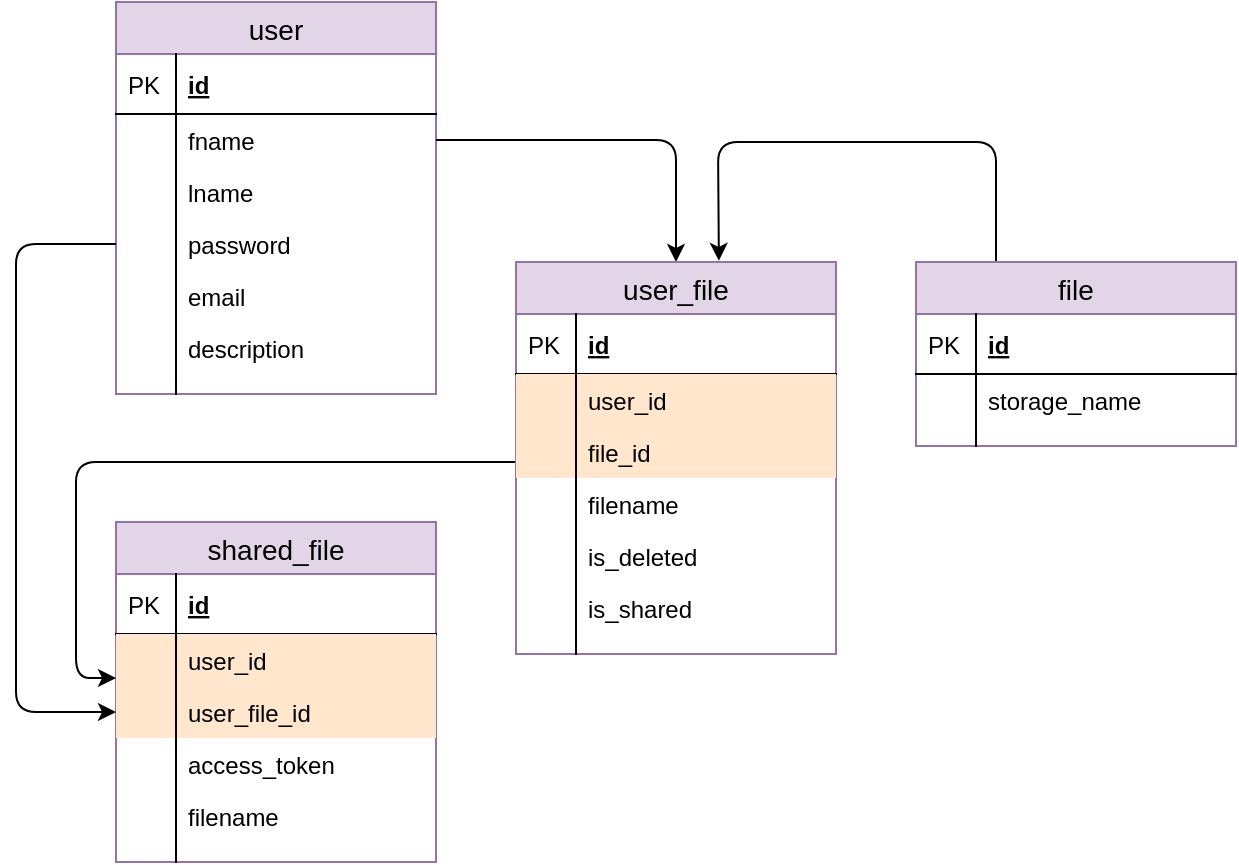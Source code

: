 <mxfile version="13.0.4" type="device"><diagram id="5rNzb99BwIb9BfCw5wDj" name="Page-1"><mxGraphModel dx="782" dy="541" grid="1" gridSize="10" guides="1" tooltips="1" connect="1" arrows="1" fold="1" page="1" pageScale="1" pageWidth="850" pageHeight="1100" math="0" shadow="0"><root><mxCell id="0"/><mxCell id="1" parent="0"/><mxCell id="29OZ8pacbq5Kfy8vr-56-1" value="user" style="swimlane;fontStyle=0;childLayout=stackLayout;horizontal=1;startSize=26;horizontalStack=0;resizeParent=1;resizeParentMax=0;resizeLast=0;collapsible=1;marginBottom=0;align=center;fontSize=14;fillColor=#e1d5e7;strokeColor=#9673a6;" parent="1" vertex="1"><mxGeometry x="170" y="40" width="160" height="196" as="geometry"/></mxCell><mxCell id="29OZ8pacbq5Kfy8vr-56-2" value="id" style="shape=partialRectangle;top=0;left=0;right=0;bottom=1;align=left;verticalAlign=middle;fillColor=none;spacingLeft=34;spacingRight=4;overflow=hidden;rotatable=0;points=[[0,0.5],[1,0.5]];portConstraint=eastwest;dropTarget=0;fontStyle=5;fontSize=12;" parent="29OZ8pacbq5Kfy8vr-56-1" vertex="1"><mxGeometry y="26" width="160" height="30" as="geometry"/></mxCell><mxCell id="29OZ8pacbq5Kfy8vr-56-3" value="PK" style="shape=partialRectangle;top=0;left=0;bottom=0;fillColor=none;align=left;verticalAlign=middle;spacingLeft=4;spacingRight=4;overflow=hidden;rotatable=0;points=[];portConstraint=eastwest;part=1;fontSize=12;" parent="29OZ8pacbq5Kfy8vr-56-2" vertex="1" connectable="0"><mxGeometry width="30" height="30" as="geometry"/></mxCell><mxCell id="29OZ8pacbq5Kfy8vr-56-4" value="fname" style="shape=partialRectangle;top=0;left=0;right=0;bottom=0;align=left;verticalAlign=top;fillColor=none;spacingLeft=34;spacingRight=4;overflow=hidden;rotatable=0;points=[[0,0.5],[1,0.5]];portConstraint=eastwest;dropTarget=0;fontSize=12;" parent="29OZ8pacbq5Kfy8vr-56-1" vertex="1"><mxGeometry y="56" width="160" height="26" as="geometry"/></mxCell><mxCell id="29OZ8pacbq5Kfy8vr-56-5" value="" style="shape=partialRectangle;top=0;left=0;bottom=0;fillColor=none;align=left;verticalAlign=top;spacingLeft=4;spacingRight=4;overflow=hidden;rotatable=0;points=[];portConstraint=eastwest;part=1;fontSize=12;" parent="29OZ8pacbq5Kfy8vr-56-4" vertex="1" connectable="0"><mxGeometry width="30" height="26" as="geometry"/></mxCell><mxCell id="29OZ8pacbq5Kfy8vr-56-45" value="lname" style="shape=partialRectangle;top=0;left=0;right=0;bottom=0;align=left;verticalAlign=top;fillColor=none;spacingLeft=34;spacingRight=4;overflow=hidden;rotatable=0;points=[[0,0.5],[1,0.5]];portConstraint=eastwest;dropTarget=0;fontSize=12;" parent="29OZ8pacbq5Kfy8vr-56-1" vertex="1"><mxGeometry y="82" width="160" height="26" as="geometry"/></mxCell><mxCell id="29OZ8pacbq5Kfy8vr-56-46" value="" style="shape=partialRectangle;top=0;left=0;bottom=0;fillColor=none;align=left;verticalAlign=top;spacingLeft=4;spacingRight=4;overflow=hidden;rotatable=0;points=[];portConstraint=eastwest;part=1;fontSize=12;" parent="29OZ8pacbq5Kfy8vr-56-45" vertex="1" connectable="0"><mxGeometry width="30" height="26" as="geometry"/></mxCell><mxCell id="29OZ8pacbq5Kfy8vr-56-6" value="password" style="shape=partialRectangle;top=0;left=0;right=0;bottom=0;align=left;verticalAlign=top;fillColor=none;spacingLeft=34;spacingRight=4;overflow=hidden;rotatable=0;points=[[0,0.5],[1,0.5]];portConstraint=eastwest;dropTarget=0;fontSize=12;" parent="29OZ8pacbq5Kfy8vr-56-1" vertex="1"><mxGeometry y="108" width="160" height="26" as="geometry"/></mxCell><mxCell id="29OZ8pacbq5Kfy8vr-56-7" value="" style="shape=partialRectangle;top=0;left=0;bottom=0;fillColor=none;align=left;verticalAlign=top;spacingLeft=4;spacingRight=4;overflow=hidden;rotatable=0;points=[];portConstraint=eastwest;part=1;fontSize=12;" parent="29OZ8pacbq5Kfy8vr-56-6" vertex="1" connectable="0"><mxGeometry width="30" height="26" as="geometry"/></mxCell><mxCell id="29OZ8pacbq5Kfy8vr-56-8" value="email" style="shape=partialRectangle;top=0;left=0;right=0;bottom=0;align=left;verticalAlign=top;fillColor=none;spacingLeft=34;spacingRight=4;overflow=hidden;rotatable=0;points=[[0,0.5],[1,0.5]];portConstraint=eastwest;dropTarget=0;fontSize=12;" parent="29OZ8pacbq5Kfy8vr-56-1" vertex="1"><mxGeometry y="134" width="160" height="26" as="geometry"/></mxCell><mxCell id="29OZ8pacbq5Kfy8vr-56-9" value="" style="shape=partialRectangle;top=0;left=0;bottom=0;fillColor=none;align=left;verticalAlign=top;spacingLeft=4;spacingRight=4;overflow=hidden;rotatable=0;points=[];portConstraint=eastwest;part=1;fontSize=12;" parent="29OZ8pacbq5Kfy8vr-56-8" vertex="1" connectable="0"><mxGeometry width="30" height="26" as="geometry"/></mxCell><mxCell id="29OZ8pacbq5Kfy8vr-56-12" value="description" style="shape=partialRectangle;top=0;left=0;right=0;bottom=0;align=left;verticalAlign=top;fillColor=none;spacingLeft=34;spacingRight=4;overflow=hidden;rotatable=0;points=[[0,0.5],[1,0.5]];portConstraint=eastwest;dropTarget=0;fontSize=12;" parent="29OZ8pacbq5Kfy8vr-56-1" vertex="1"><mxGeometry y="160" width="160" height="26" as="geometry"/></mxCell><mxCell id="29OZ8pacbq5Kfy8vr-56-13" value="" style="shape=partialRectangle;top=0;left=0;bottom=0;fillColor=none;align=left;verticalAlign=top;spacingLeft=4;spacingRight=4;overflow=hidden;rotatable=0;points=[];portConstraint=eastwest;part=1;fontSize=12;" parent="29OZ8pacbq5Kfy8vr-56-12" vertex="1" connectable="0"><mxGeometry width="30" height="26" as="geometry"/></mxCell><mxCell id="29OZ8pacbq5Kfy8vr-56-10" value="" style="shape=partialRectangle;top=0;left=0;right=0;bottom=0;align=left;verticalAlign=top;fillColor=none;spacingLeft=34;spacingRight=4;overflow=hidden;rotatable=0;points=[[0,0.5],[1,0.5]];portConstraint=eastwest;dropTarget=0;fontSize=12;" parent="29OZ8pacbq5Kfy8vr-56-1" vertex="1"><mxGeometry y="186" width="160" height="10" as="geometry"/></mxCell><mxCell id="29OZ8pacbq5Kfy8vr-56-11" value="" style="shape=partialRectangle;top=0;left=0;bottom=0;fillColor=none;align=left;verticalAlign=top;spacingLeft=4;spacingRight=4;overflow=hidden;rotatable=0;points=[];portConstraint=eastwest;part=1;fontSize=12;" parent="29OZ8pacbq5Kfy8vr-56-10" vertex="1" connectable="0"><mxGeometry width="30" height="10" as="geometry"/></mxCell><mxCell id="29OZ8pacbq5Kfy8vr-56-25" value="shared_file" style="swimlane;fontStyle=0;childLayout=stackLayout;horizontal=1;startSize=26;horizontalStack=0;resizeParent=1;resizeParentMax=0;resizeLast=0;collapsible=1;marginBottom=0;align=center;fontSize=14;fillColor=#e1d5e7;strokeColor=#9673a6;" parent="1" vertex="1"><mxGeometry x="170" y="300" width="160" height="170" as="geometry"/></mxCell><mxCell id="29OZ8pacbq5Kfy8vr-56-26" value="id" style="shape=partialRectangle;top=0;left=0;right=0;bottom=1;align=left;verticalAlign=middle;fillColor=none;spacingLeft=34;spacingRight=4;overflow=hidden;rotatable=0;points=[[0,0.5],[1,0.5]];portConstraint=eastwest;dropTarget=0;fontStyle=5;fontSize=12;" parent="29OZ8pacbq5Kfy8vr-56-25" vertex="1"><mxGeometry y="26" width="160" height="30" as="geometry"/></mxCell><mxCell id="29OZ8pacbq5Kfy8vr-56-27" value="PK" style="shape=partialRectangle;top=0;left=0;bottom=0;fillColor=none;align=left;verticalAlign=middle;spacingLeft=4;spacingRight=4;overflow=hidden;rotatable=0;points=[];portConstraint=eastwest;part=1;fontSize=12;" parent="29OZ8pacbq5Kfy8vr-56-26" vertex="1" connectable="0"><mxGeometry width="30" height="30" as="geometry"/></mxCell><mxCell id="29OZ8pacbq5Kfy8vr-56-28" value="user_id" style="shape=partialRectangle;top=0;left=0;right=0;bottom=0;align=left;verticalAlign=top;fillColor=#ffe6cc;spacingLeft=34;spacingRight=4;overflow=hidden;rotatable=0;points=[[0,0.5],[1,0.5]];portConstraint=eastwest;dropTarget=0;fontSize=12;strokeColor=#d79b00;" parent="29OZ8pacbq5Kfy8vr-56-25" vertex="1"><mxGeometry y="56" width="160" height="26" as="geometry"/></mxCell><mxCell id="29OZ8pacbq5Kfy8vr-56-29" value="" style="shape=partialRectangle;top=0;left=0;bottom=0;fillColor=none;align=left;verticalAlign=top;spacingLeft=4;spacingRight=4;overflow=hidden;rotatable=0;points=[];portConstraint=eastwest;part=1;fontSize=12;" parent="29OZ8pacbq5Kfy8vr-56-28" vertex="1" connectable="0"><mxGeometry width="30" height="26" as="geometry"/></mxCell><mxCell id="29OZ8pacbq5Kfy8vr-56-47" value="user_file_id" style="shape=partialRectangle;top=0;left=0;right=0;bottom=0;align=left;verticalAlign=top;fillColor=#ffe6cc;spacingLeft=34;spacingRight=4;overflow=hidden;rotatable=0;points=[[0,0.5],[1,0.5]];portConstraint=eastwest;dropTarget=0;fontSize=12;strokeColor=#d79b00;" parent="29OZ8pacbq5Kfy8vr-56-25" vertex="1"><mxGeometry y="82" width="160" height="26" as="geometry"/></mxCell><mxCell id="29OZ8pacbq5Kfy8vr-56-48" value="" style="shape=partialRectangle;top=0;left=0;bottom=0;fillColor=none;align=left;verticalAlign=top;spacingLeft=4;spacingRight=4;overflow=hidden;rotatable=0;points=[];portConstraint=eastwest;part=1;fontSize=12;" parent="29OZ8pacbq5Kfy8vr-56-47" vertex="1" connectable="0"><mxGeometry width="30" height="26" as="geometry"/></mxCell><mxCell id="29OZ8pacbq5Kfy8vr-56-32" value="access_token" style="shape=partialRectangle;top=0;left=0;right=0;bottom=0;align=left;verticalAlign=top;fillColor=none;spacingLeft=34;spacingRight=4;overflow=hidden;rotatable=0;points=[[0,0.5],[1,0.5]];portConstraint=eastwest;dropTarget=0;fontSize=12;" parent="29OZ8pacbq5Kfy8vr-56-25" vertex="1"><mxGeometry y="108" width="160" height="26" as="geometry"/></mxCell><mxCell id="29OZ8pacbq5Kfy8vr-56-33" value="" style="shape=partialRectangle;top=0;left=0;bottom=0;fillColor=none;align=left;verticalAlign=top;spacingLeft=4;spacingRight=4;overflow=hidden;rotatable=0;points=[];portConstraint=eastwest;part=1;fontSize=12;" parent="29OZ8pacbq5Kfy8vr-56-32" vertex="1" connectable="0"><mxGeometry width="30" height="26" as="geometry"/></mxCell><mxCell id="OOt8shD0R_cGU3xJb-8F-1" value="filename" style="shape=partialRectangle;top=0;left=0;right=0;bottom=0;align=left;verticalAlign=top;fillColor=none;spacingLeft=34;spacingRight=4;overflow=hidden;rotatable=0;points=[[0,0.5],[1,0.5]];portConstraint=eastwest;dropTarget=0;fontSize=12;" vertex="1" parent="29OZ8pacbq5Kfy8vr-56-25"><mxGeometry y="134" width="160" height="26" as="geometry"/></mxCell><mxCell id="OOt8shD0R_cGU3xJb-8F-2" value="" style="shape=partialRectangle;top=0;left=0;bottom=0;fillColor=none;align=left;verticalAlign=top;spacingLeft=4;spacingRight=4;overflow=hidden;rotatable=0;points=[];portConstraint=eastwest;part=1;fontSize=12;" vertex="1" connectable="0" parent="OOt8shD0R_cGU3xJb-8F-1"><mxGeometry width="30" height="26" as="geometry"/></mxCell><mxCell id="29OZ8pacbq5Kfy8vr-56-34" value="" style="shape=partialRectangle;top=0;left=0;right=0;bottom=0;align=left;verticalAlign=top;fillColor=none;spacingLeft=34;spacingRight=4;overflow=hidden;rotatable=0;points=[[0,0.5],[1,0.5]];portConstraint=eastwest;dropTarget=0;fontSize=12;" parent="29OZ8pacbq5Kfy8vr-56-25" vertex="1"><mxGeometry y="160" width="160" height="10" as="geometry"/></mxCell><mxCell id="29OZ8pacbq5Kfy8vr-56-35" value="" style="shape=partialRectangle;top=0;left=0;bottom=0;fillColor=none;align=left;verticalAlign=top;spacingLeft=4;spacingRight=4;overflow=hidden;rotatable=0;points=[];portConstraint=eastwest;part=1;fontSize=12;" parent="29OZ8pacbq5Kfy8vr-56-34" vertex="1" connectable="0"><mxGeometry width="30" height="10" as="geometry"/></mxCell><mxCell id="29OZ8pacbq5Kfy8vr-56-49" value="" style="endArrow=classic;html=1;exitX=0;exitY=0.5;exitDx=0;exitDy=0;" parent="1" source="29OZ8pacbq5Kfy8vr-56-6" edge="1"><mxGeometry width="50" height="50" relative="1" as="geometry"><mxPoint x="60" y="250" as="sourcePoint"/><mxPoint x="170" y="395" as="targetPoint"/><Array as="points"><mxPoint x="120" y="161"/><mxPoint x="120" y="280"/><mxPoint x="120" y="395"/></Array></mxGeometry></mxCell><mxCell id="29OZ8pacbq5Kfy8vr-56-50" value="" style="endArrow=classic;html=1;exitX=1;exitY=0.5;exitDx=0;exitDy=0;entryX=0.5;entryY=0;entryDx=0;entryDy=0;" parent="1" source="29OZ8pacbq5Kfy8vr-56-4" target="29OZ8pacbq5Kfy8vr-56-14" edge="1"><mxGeometry width="50" height="50" relative="1" as="geometry"><mxPoint x="460" y="120" as="sourcePoint"/><mxPoint x="480" y="160" as="targetPoint"/><Array as="points"><mxPoint x="450" y="109"/></Array></mxGeometry></mxCell><mxCell id="29OZ8pacbq5Kfy8vr-56-52" value="" style="endArrow=classic;html=1;" parent="1" edge="1"><mxGeometry width="50" height="50" relative="1" as="geometry"><mxPoint x="370" y="270" as="sourcePoint"/><mxPoint x="170" y="378" as="targetPoint"/><Array as="points"><mxPoint x="150" y="270"/><mxPoint x="150" y="378"/></Array></mxGeometry></mxCell><mxCell id="29OZ8pacbq5Kfy8vr-56-14" value="user_file" style="swimlane;fontStyle=0;childLayout=stackLayout;horizontal=1;startSize=26;horizontalStack=0;resizeParent=1;resizeParentMax=0;resizeLast=0;collapsible=1;marginBottom=0;align=center;fontSize=14;fillColor=#e1d5e7;strokeColor=#9673a6;" parent="1" vertex="1"><mxGeometry x="370" y="170" width="160" height="196" as="geometry"/></mxCell><mxCell id="29OZ8pacbq5Kfy8vr-56-15" value="id" style="shape=partialRectangle;top=0;left=0;right=0;bottom=1;align=left;verticalAlign=middle;fillColor=none;spacingLeft=34;spacingRight=4;overflow=hidden;rotatable=0;points=[[0,0.5],[1,0.5]];portConstraint=eastwest;dropTarget=0;fontStyle=5;fontSize=12;" parent="29OZ8pacbq5Kfy8vr-56-14" vertex="1"><mxGeometry y="26" width="160" height="30" as="geometry"/></mxCell><mxCell id="29OZ8pacbq5Kfy8vr-56-16" value="PK" style="shape=partialRectangle;top=0;left=0;bottom=0;fillColor=none;align=left;verticalAlign=middle;spacingLeft=4;spacingRight=4;overflow=hidden;rotatable=0;points=[];portConstraint=eastwest;part=1;fontSize=12;" parent="29OZ8pacbq5Kfy8vr-56-15" vertex="1" connectable="0"><mxGeometry width="30" height="30" as="geometry"/></mxCell><mxCell id="29OZ8pacbq5Kfy8vr-56-43" value="user_id" style="shape=partialRectangle;top=0;left=0;right=0;bottom=0;align=left;verticalAlign=top;fillColor=#ffe6cc;spacingLeft=34;spacingRight=4;overflow=hidden;rotatable=0;points=[[0,0.5],[1,0.5]];portConstraint=eastwest;dropTarget=0;fontSize=12;strokeColor=#d79b00;" parent="29OZ8pacbq5Kfy8vr-56-14" vertex="1"><mxGeometry y="56" width="160" height="26" as="geometry"/></mxCell><mxCell id="29OZ8pacbq5Kfy8vr-56-44" value="" style="shape=partialRectangle;top=0;left=0;bottom=0;fillColor=none;align=left;verticalAlign=top;spacingLeft=4;spacingRight=4;overflow=hidden;rotatable=0;points=[];portConstraint=eastwest;part=1;fontSize=12;" parent="29OZ8pacbq5Kfy8vr-56-43" vertex="1" connectable="0"><mxGeometry width="30" height="26" as="geometry"/></mxCell><mxCell id="29OZ8pacbq5Kfy8vr-56-36" value="file_id" style="shape=partialRectangle;top=0;left=0;right=0;bottom=0;align=left;verticalAlign=top;fillColor=#ffe6cc;spacingLeft=34;spacingRight=4;overflow=hidden;rotatable=0;points=[[0,0.5],[1,0.5]];portConstraint=eastwest;dropTarget=0;fontSize=12;strokeColor=#d79b00;" parent="29OZ8pacbq5Kfy8vr-56-14" vertex="1"><mxGeometry y="82" width="160" height="26" as="geometry"/></mxCell><mxCell id="29OZ8pacbq5Kfy8vr-56-37" value="" style="shape=partialRectangle;top=0;left=0;bottom=0;fillColor=none;align=left;verticalAlign=top;spacingLeft=4;spacingRight=4;overflow=hidden;rotatable=0;points=[];portConstraint=eastwest;part=1;fontSize=12;" parent="29OZ8pacbq5Kfy8vr-56-36" vertex="1" connectable="0"><mxGeometry width="30" height="26" as="geometry"/></mxCell><mxCell id="29OZ8pacbq5Kfy8vr-56-41" value="filename" style="shape=partialRectangle;top=0;left=0;right=0;bottom=0;align=left;verticalAlign=top;fillColor=none;spacingLeft=34;spacingRight=4;overflow=hidden;rotatable=0;points=[[0,0.5],[1,0.5]];portConstraint=eastwest;dropTarget=0;fontSize=12;" parent="29OZ8pacbq5Kfy8vr-56-14" vertex="1"><mxGeometry y="108" width="160" height="26" as="geometry"/></mxCell><mxCell id="29OZ8pacbq5Kfy8vr-56-42" value="" style="shape=partialRectangle;top=0;left=0;bottom=0;fillColor=none;align=left;verticalAlign=top;spacingLeft=4;spacingRight=4;overflow=hidden;rotatable=0;points=[];portConstraint=eastwest;part=1;fontSize=12;" parent="29OZ8pacbq5Kfy8vr-56-41" vertex="1" connectable="0"><mxGeometry width="30" height="26" as="geometry"/></mxCell><mxCell id="29OZ8pacbq5Kfy8vr-56-75" value="is_deleted" style="shape=partialRectangle;top=0;left=0;right=0;bottom=0;align=left;verticalAlign=top;fillColor=none;spacingLeft=34;spacingRight=4;overflow=hidden;rotatable=0;points=[[0,0.5],[1,0.5]];portConstraint=eastwest;dropTarget=0;fontSize=12;" parent="29OZ8pacbq5Kfy8vr-56-14" vertex="1"><mxGeometry y="134" width="160" height="26" as="geometry"/></mxCell><mxCell id="29OZ8pacbq5Kfy8vr-56-76" value="" style="shape=partialRectangle;top=0;left=0;bottom=0;fillColor=none;align=left;verticalAlign=top;spacingLeft=4;spacingRight=4;overflow=hidden;rotatable=0;points=[];portConstraint=eastwest;part=1;fontSize=12;" parent="29OZ8pacbq5Kfy8vr-56-75" vertex="1" connectable="0"><mxGeometry width="30" height="26" as="geometry"/></mxCell><mxCell id="29OZ8pacbq5Kfy8vr-56-89" value="is_shared" style="shape=partialRectangle;top=0;left=0;right=0;bottom=0;align=left;verticalAlign=top;fillColor=none;spacingLeft=34;spacingRight=4;overflow=hidden;rotatable=0;points=[[0,0.5],[1,0.5]];portConstraint=eastwest;dropTarget=0;fontSize=12;" parent="29OZ8pacbq5Kfy8vr-56-14" vertex="1"><mxGeometry y="160" width="160" height="26" as="geometry"/></mxCell><mxCell id="29OZ8pacbq5Kfy8vr-56-90" value="" style="shape=partialRectangle;top=0;left=0;bottom=0;fillColor=none;align=left;verticalAlign=top;spacingLeft=4;spacingRight=4;overflow=hidden;rotatable=0;points=[];portConstraint=eastwest;part=1;fontSize=12;" parent="29OZ8pacbq5Kfy8vr-56-89" vertex="1" connectable="0"><mxGeometry width="30" height="26" as="geometry"/></mxCell><mxCell id="29OZ8pacbq5Kfy8vr-56-23" value="" style="shape=partialRectangle;top=0;left=0;right=0;bottom=0;align=left;verticalAlign=top;fillColor=none;spacingLeft=34;spacingRight=4;overflow=hidden;rotatable=0;points=[[0,0.5],[1,0.5]];portConstraint=eastwest;dropTarget=0;fontSize=12;" parent="29OZ8pacbq5Kfy8vr-56-14" vertex="1"><mxGeometry y="186" width="160" height="10" as="geometry"/></mxCell><mxCell id="29OZ8pacbq5Kfy8vr-56-24" value="" style="shape=partialRectangle;top=0;left=0;bottom=0;fillColor=none;align=left;verticalAlign=top;spacingLeft=4;spacingRight=4;overflow=hidden;rotatable=0;points=[];portConstraint=eastwest;part=1;fontSize=12;" parent="29OZ8pacbq5Kfy8vr-56-23" vertex="1" connectable="0"><mxGeometry width="30" height="10" as="geometry"/></mxCell><mxCell id="29OZ8pacbq5Kfy8vr-56-87" value="" style="endArrow=classic;html=1;exitX=0.25;exitY=0;exitDx=0;exitDy=0;entryX=0.634;entryY=-0.003;entryDx=0;entryDy=0;entryPerimeter=0;" parent="1" source="29OZ8pacbq5Kfy8vr-56-56" target="29OZ8pacbq5Kfy8vr-56-14" edge="1"><mxGeometry width="50" height="50" relative="1" as="geometry"><mxPoint x="560" y="140" as="sourcePoint"/><mxPoint x="470" y="160" as="targetPoint"/><Array as="points"><mxPoint x="610" y="110"/><mxPoint x="540" y="110"/><mxPoint x="471" y="110"/></Array></mxGeometry></mxCell><mxCell id="29OZ8pacbq5Kfy8vr-56-56" value="file" style="swimlane;fontStyle=0;childLayout=stackLayout;horizontal=1;startSize=26;horizontalStack=0;resizeParent=1;resizeParentMax=0;resizeLast=0;collapsible=1;marginBottom=0;align=center;fontSize=14;fillColor=#e1d5e7;strokeColor=#9673a6;" parent="1" vertex="1"><mxGeometry x="570" y="170" width="160" height="92" as="geometry"/></mxCell><mxCell id="29OZ8pacbq5Kfy8vr-56-57" value="id" style="shape=partialRectangle;top=0;left=0;right=0;bottom=1;align=left;verticalAlign=middle;fillColor=none;spacingLeft=34;spacingRight=4;overflow=hidden;rotatable=0;points=[[0,0.5],[1,0.5]];portConstraint=eastwest;dropTarget=0;fontStyle=5;fontSize=12;" parent="29OZ8pacbq5Kfy8vr-56-56" vertex="1"><mxGeometry y="26" width="160" height="30" as="geometry"/></mxCell><mxCell id="29OZ8pacbq5Kfy8vr-56-58" value="PK" style="shape=partialRectangle;top=0;left=0;bottom=0;fillColor=none;align=left;verticalAlign=middle;spacingLeft=4;spacingRight=4;overflow=hidden;rotatable=0;points=[];portConstraint=eastwest;part=1;fontSize=12;" parent="29OZ8pacbq5Kfy8vr-56-57" vertex="1" connectable="0"><mxGeometry width="30" height="30" as="geometry"/></mxCell><mxCell id="29OZ8pacbq5Kfy8vr-56-65" value="storage_name" style="shape=partialRectangle;top=0;left=0;right=0;bottom=0;align=left;verticalAlign=top;fillColor=none;spacingLeft=34;spacingRight=4;overflow=hidden;rotatable=0;points=[[0,0.5],[1,0.5]];portConstraint=eastwest;dropTarget=0;fontSize=12;" parent="29OZ8pacbq5Kfy8vr-56-56" vertex="1"><mxGeometry y="56" width="160" height="26" as="geometry"/></mxCell><mxCell id="29OZ8pacbq5Kfy8vr-56-66" value="" style="shape=partialRectangle;top=0;left=0;bottom=0;fillColor=none;align=left;verticalAlign=top;spacingLeft=4;spacingRight=4;overflow=hidden;rotatable=0;points=[];portConstraint=eastwest;part=1;fontSize=12;" parent="29OZ8pacbq5Kfy8vr-56-65" vertex="1" connectable="0"><mxGeometry width="30" height="26" as="geometry"/></mxCell><mxCell id="29OZ8pacbq5Kfy8vr-56-71" value="" style="shape=partialRectangle;top=0;left=0;right=0;bottom=0;align=left;verticalAlign=top;fillColor=none;spacingLeft=34;spacingRight=4;overflow=hidden;rotatable=0;points=[[0,0.5],[1,0.5]];portConstraint=eastwest;dropTarget=0;fontSize=12;" parent="29OZ8pacbq5Kfy8vr-56-56" vertex="1"><mxGeometry y="82" width="160" height="10" as="geometry"/></mxCell><mxCell id="29OZ8pacbq5Kfy8vr-56-72" value="" style="shape=partialRectangle;top=0;left=0;bottom=0;fillColor=none;align=left;verticalAlign=top;spacingLeft=4;spacingRight=4;overflow=hidden;rotatable=0;points=[];portConstraint=eastwest;part=1;fontSize=12;" parent="29OZ8pacbq5Kfy8vr-56-71" vertex="1" connectable="0"><mxGeometry width="30" height="10" as="geometry"/></mxCell></root></mxGraphModel></diagram></mxfile>